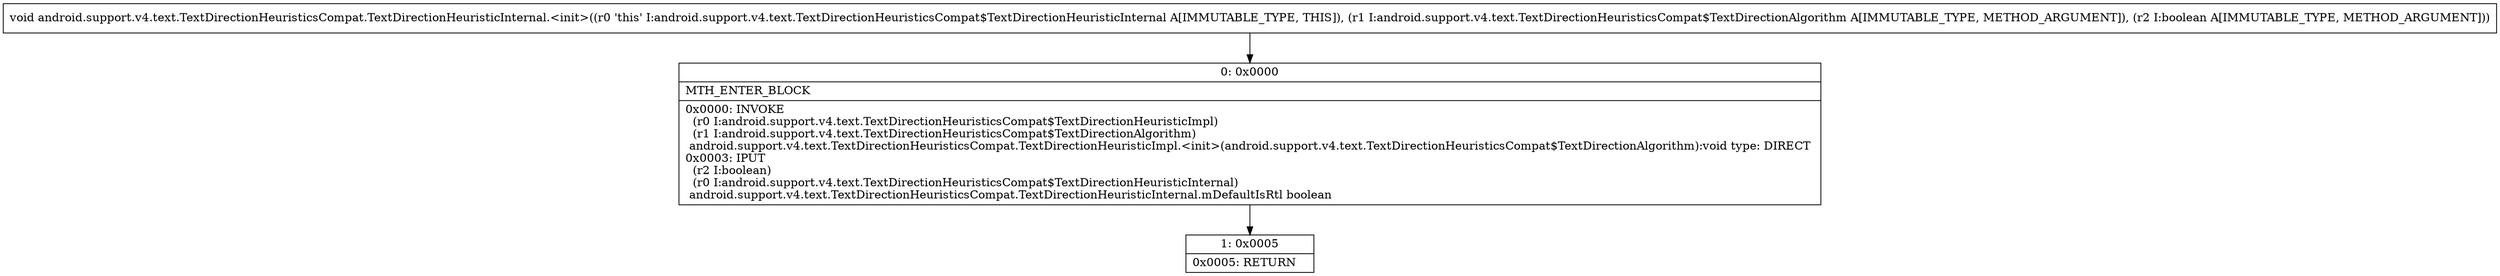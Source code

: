 digraph "CFG forandroid.support.v4.text.TextDirectionHeuristicsCompat.TextDirectionHeuristicInternal.\<init\>(Landroid\/support\/v4\/text\/TextDirectionHeuristicsCompat$TextDirectionAlgorithm;Z)V" {
Node_0 [shape=record,label="{0\:\ 0x0000|MTH_ENTER_BLOCK\l|0x0000: INVOKE  \l  (r0 I:android.support.v4.text.TextDirectionHeuristicsCompat$TextDirectionHeuristicImpl)\l  (r1 I:android.support.v4.text.TextDirectionHeuristicsCompat$TextDirectionAlgorithm)\l android.support.v4.text.TextDirectionHeuristicsCompat.TextDirectionHeuristicImpl.\<init\>(android.support.v4.text.TextDirectionHeuristicsCompat$TextDirectionAlgorithm):void type: DIRECT \l0x0003: IPUT  \l  (r2 I:boolean)\l  (r0 I:android.support.v4.text.TextDirectionHeuristicsCompat$TextDirectionHeuristicInternal)\l android.support.v4.text.TextDirectionHeuristicsCompat.TextDirectionHeuristicInternal.mDefaultIsRtl boolean \l}"];
Node_1 [shape=record,label="{1\:\ 0x0005|0x0005: RETURN   \l}"];
MethodNode[shape=record,label="{void android.support.v4.text.TextDirectionHeuristicsCompat.TextDirectionHeuristicInternal.\<init\>((r0 'this' I:android.support.v4.text.TextDirectionHeuristicsCompat$TextDirectionHeuristicInternal A[IMMUTABLE_TYPE, THIS]), (r1 I:android.support.v4.text.TextDirectionHeuristicsCompat$TextDirectionAlgorithm A[IMMUTABLE_TYPE, METHOD_ARGUMENT]), (r2 I:boolean A[IMMUTABLE_TYPE, METHOD_ARGUMENT])) }"];
MethodNode -> Node_0;
Node_0 -> Node_1;
}

